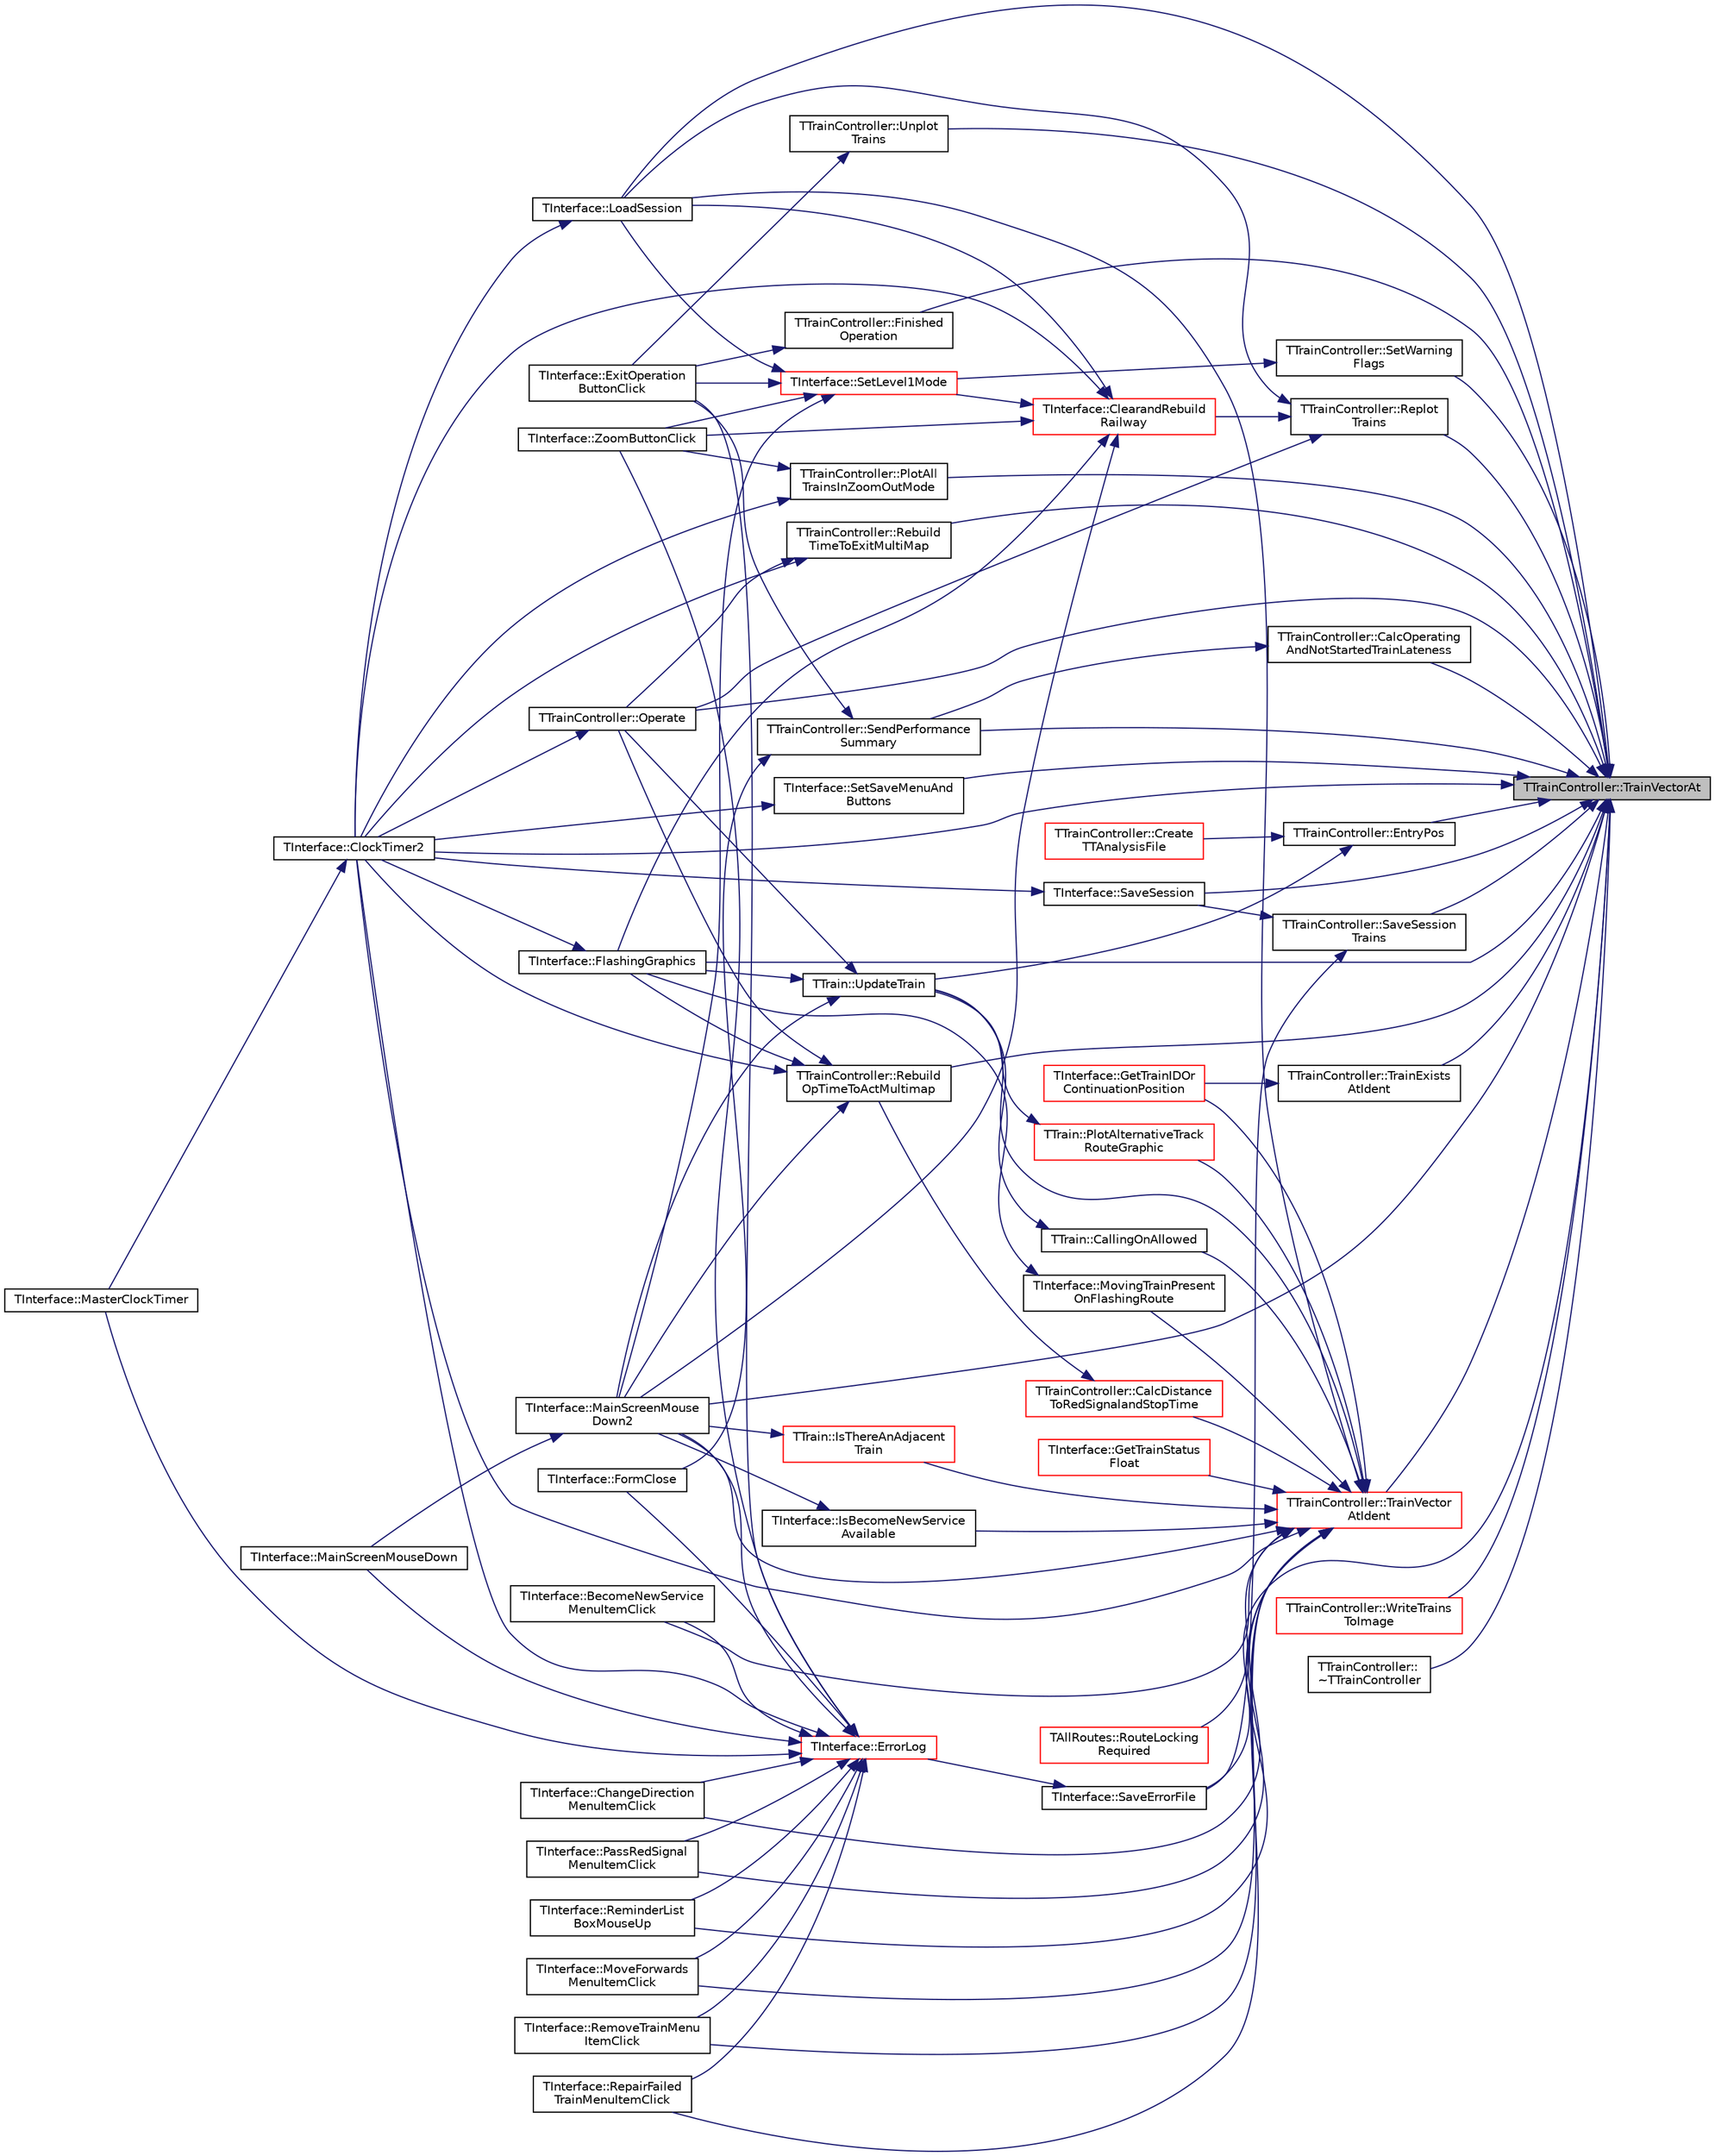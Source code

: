 digraph "TTrainController::TrainVectorAt"
{
 // INTERACTIVE_SVG=YES
 // LATEX_PDF_SIZE
  edge [fontname="Helvetica",fontsize="10",labelfontname="Helvetica",labelfontsize="10"];
  node [fontname="Helvetica",fontsize="10",shape=record];
  rankdir="RL";
  Node1 [label="TTrainController::TrainVectorAt",height=0.2,width=0.4,color="black", fillcolor="grey75", style="filled", fontcolor="black",tooltip="Return a reference to the train at position VecPos in the TrainVector, carries out range checking on ..."];
  Node1 -> Node2 [dir="back",color="midnightblue",fontsize="10",style="solid",fontname="Helvetica"];
  Node2 [label="TTrainController::CalcOperating\lAndNotStartedTrainLateness",height=0.2,width=0.4,color="black", fillcolor="white", style="filled",URL="$class_t_train_controller.html#aadffada34a23350d7773bc7735e423a1",tooltip="calculates additional lateness values for trains that haven't reached their destinations yet"];
  Node2 -> Node3 [dir="back",color="midnightblue",fontsize="10",style="solid",fontname="Helvetica"];
  Node3 [label="TTrainController::SendPerformance\lSummary",height=0.2,width=0.4,color="black", fillcolor="white", style="filled",URL="$class_t_train_controller.html#af6c6e1e1236559f07b29b069d4377690",tooltip="At the end of operation a summary of overall performance is sent to the performance file by this func..."];
  Node3 -> Node4 [dir="back",color="midnightblue",fontsize="10",style="solid",fontname="Helvetica"];
  Node4 [label="TInterface::ExitOperation\lButtonClick",height=0.2,width=0.4,color="black", fillcolor="white", style="filled",URL="$class_t_interface.html#a3e59d6f1f39ffe34a9d6e7bf930acbff",tooltip=" "];
  Node3 -> Node5 [dir="back",color="midnightblue",fontsize="10",style="solid",fontname="Helvetica"];
  Node5 [label="TInterface::FormClose",height=0.2,width=0.4,color="black", fillcolor="white", style="filled",URL="$class_t_interface.html#ad1418f26381a91c4333c3947585ed60e",tooltip=" "];
  Node1 -> Node6 [dir="back",color="midnightblue",fontsize="10",style="solid",fontname="Helvetica"];
  Node6 [label="TInterface::ClockTimer2",height=0.2,width=0.4,color="black", fillcolor="white", style="filled",URL="$class_t_interface.html#a6139ffb52492eb89e5487a8a3cd647b5",tooltip="The main loop, called every clock tick via MasterClockTimer."];
  Node6 -> Node7 [dir="back",color="midnightblue",fontsize="10",style="solid",fontname="Helvetica"];
  Node7 [label="TInterface::MasterClockTimer",height=0.2,width=0.4,color="black", fillcolor="white", style="filled",URL="$class_t_interface.html#ace30a12d923fc7fb489afabb0a09aa4f",tooltip=" "];
  Node1 -> Node8 [dir="back",color="midnightblue",fontsize="10",style="solid",fontname="Helvetica"];
  Node8 [label="TTrainController::EntryPos",height=0.2,width=0.4,color="black", fillcolor="white", style="filled",URL="$class_t_train_controller.html#aa60ab73bef848c5458cdf0217092aef8",tooltip="Return the track entry link (Link[]) array position for the given train on track element at track vec..."];
  Node8 -> Node9 [dir="back",color="midnightblue",fontsize="10",style="solid",fontname="Helvetica"];
  Node9 [label="TTrainController::Create\lTTAnalysisFile",height=0.2,width=0.4,color="red", fillcolor="white", style="filled",URL="$class_t_train_controller.html#a6a7975052fcea4a8f0f72214a4a0f298",tooltip="Generate a timetable analysis file in the 'Formatted Timetables' folder, return false if failed for a..."];
  Node8 -> Node11 [dir="back",color="midnightblue",fontsize="10",style="solid",fontname="Helvetica"];
  Node11 [label="TTrain::UpdateTrain",height=0.2,width=0.4,color="black", fillcolor="white", style="filled",URL="$class_t_train.html#a89ad640ecf8f5163c40727b4e28575fc",tooltip="Major function called at each clock tick for each train & handles all train movement & associated act..."];
  Node11 -> Node12 [dir="back",color="midnightblue",fontsize="10",style="solid",fontname="Helvetica"];
  Node12 [label="TInterface::FlashingGraphics",height=0.2,width=0.4,color="black", fillcolor="white", style="filled",URL="$class_t_interface.html#a7e6535742855a19cb3e35b1711a7ab59",tooltip="Deal with any warning graphics that need to flash (call on, signal stop, crash etc),..."];
  Node12 -> Node6 [dir="back",color="midnightblue",fontsize="10",style="solid",fontname="Helvetica"];
  Node11 -> Node13 [dir="back",color="midnightblue",fontsize="10",style="solid",fontname="Helvetica"];
  Node13 [label="TInterface::MainScreenMouse\lDown2",height=0.2,width=0.4,color="black", fillcolor="white", style="filled",URL="$class_t_interface.html#abf07d5edc1507de381825f17620748b2",tooltip="Called when mouse button clicked in zoom-in mode."];
  Node13 -> Node14 [dir="back",color="midnightblue",fontsize="10",style="solid",fontname="Helvetica"];
  Node14 [label="TInterface::MainScreenMouseDown",height=0.2,width=0.4,color="black", fillcolor="white", style="filled",URL="$class_t_interface.html#a7f37862fb9e01e1328d9fd3fd8c50094",tooltip=" "];
  Node11 -> Node15 [dir="back",color="midnightblue",fontsize="10",style="solid",fontname="Helvetica"];
  Node15 [label="TTrainController::Operate",height=0.2,width=0.4,color="black", fillcolor="white", style="filled",URL="$class_t_train_controller.html#a20a1576dea1d86ed78fc5e9f46343481",tooltip="called every clock tick to introduce new trains and update existing trains"];
  Node15 -> Node6 [dir="back",color="midnightblue",fontsize="10",style="solid",fontname="Helvetica"];
  Node1 -> Node16 [dir="back",color="midnightblue",fontsize="10",style="solid",fontname="Helvetica"];
  Node16 [label="TTrainController::Finished\lOperation",height=0.2,width=0.4,color="black", fillcolor="white", style="filled",URL="$class_t_train_controller.html#a07d3d10bf08d4e916b652d676c917335",tooltip="called when exiting operation mode to delete all trains and timetable data etc"];
  Node16 -> Node4 [dir="back",color="midnightblue",fontsize="10",style="solid",fontname="Helvetica"];
  Node1 -> Node12 [dir="back",color="midnightblue",fontsize="10",style="solid",fontname="Helvetica"];
  Node1 -> Node17 [dir="back",color="midnightblue",fontsize="10",style="solid",fontname="Helvetica"];
  Node17 [label="TInterface::LoadSession",height=0.2,width=0.4,color="black", fillcolor="white", style="filled",URL="$class_t_interface.html#a636b1b4bd29f2678a3290ed2d282f1c2",tooltip="Load a session file."];
  Node17 -> Node6 [dir="back",color="midnightblue",fontsize="10",style="solid",fontname="Helvetica"];
  Node1 -> Node13 [dir="back",color="midnightblue",fontsize="10",style="solid",fontname="Helvetica"];
  Node1 -> Node15 [dir="back",color="midnightblue",fontsize="10",style="solid",fontname="Helvetica"];
  Node1 -> Node18 [dir="back",color="midnightblue",fontsize="10",style="solid",fontname="Helvetica"];
  Node18 [label="TTrainController::PlotAll\lTrainsInZoomOutMode",height=0.2,width=0.4,color="black", fillcolor="white", style="filled",URL="$class_t_train_controller.html#a2f9cd71b60b45de8380f5fad7bbd5dd8",tooltip="Plots all trains on screen in zoomed-out mode, state of 'Flash' determines whether the flashing train..."];
  Node18 -> Node6 [dir="back",color="midnightblue",fontsize="10",style="solid",fontname="Helvetica"];
  Node18 -> Node19 [dir="back",color="midnightblue",fontsize="10",style="solid",fontname="Helvetica"];
  Node19 [label="TInterface::ZoomButtonClick",height=0.2,width=0.4,color="black", fillcolor="white", style="filled",URL="$class_t_interface.html#a08305797df7dfbdd16b3e8900c33e0bc",tooltip=" "];
  Node1 -> Node20 [dir="back",color="midnightblue",fontsize="10",style="solid",fontname="Helvetica"];
  Node20 [label="TTrainController::Rebuild\lOpTimeToActMultimap",height=0.2,width=0.4,color="black", fillcolor="white", style="filled",URL="$class_t_train_controller.html#a0e16b9cb91bb29f83bffc7ae3461200d",tooltip="new v2.2.0 for OperatorActionPanel (OperatorActionPanel changed for ActionsDueForm at v2...."];
  Node20 -> Node6 [dir="back",color="midnightblue",fontsize="10",style="solid",fontname="Helvetica"];
  Node20 -> Node12 [dir="back",color="midnightblue",fontsize="10",style="solid",fontname="Helvetica"];
  Node20 -> Node13 [dir="back",color="midnightblue",fontsize="10",style="solid",fontname="Helvetica"];
  Node20 -> Node15 [dir="back",color="midnightblue",fontsize="10",style="solid",fontname="Helvetica"];
  Node1 -> Node21 [dir="back",color="midnightblue",fontsize="10",style="solid",fontname="Helvetica"];
  Node21 [label="TTrainController::Rebuild\lTimeToExitMultiMap",height=0.2,width=0.4,color="black", fillcolor="white", style="filled",URL="$class_t_train_controller.html#adda46770e73214b896de94d98f9e2692",tooltip="new for multiplayer"];
  Node21 -> Node6 [dir="back",color="midnightblue",fontsize="10",style="solid",fontname="Helvetica"];
  Node21 -> Node15 [dir="back",color="midnightblue",fontsize="10",style="solid",fontname="Helvetica"];
  Node1 -> Node22 [dir="back",color="midnightblue",fontsize="10",style="solid",fontname="Helvetica"];
  Node22 [label="TTrainController::Replot\lTrains",height=0.2,width=0.4,color="black", fillcolor="white", style="filled",URL="$class_t_train_controller.html#a47676de8fc677dbcabf565569cb1435c",tooltip="plot all trains on the display"];
  Node22 -> Node23 [dir="back",color="midnightblue",fontsize="10",style="solid",fontname="Helvetica"];
  Node23 [label="TInterface::ClearandRebuild\lRailway",height=0.2,width=0.4,color="red", fillcolor="white", style="filled",URL="$class_t_interface.html#aaa05ac95703a25e1fb4863779854967c",tooltip="< Sets the information panel message for zoom-out or paused modes"];
  Node23 -> Node6 [dir="back",color="midnightblue",fontsize="10",style="solid",fontname="Helvetica"];
  Node23 -> Node12 [dir="back",color="midnightblue",fontsize="10",style="solid",fontname="Helvetica"];
  Node23 -> Node17 [dir="back",color="midnightblue",fontsize="10",style="solid",fontname="Helvetica"];
  Node23 -> Node13 [dir="back",color="midnightblue",fontsize="10",style="solid",fontname="Helvetica"];
  Node23 -> Node62 [dir="back",color="midnightblue",fontsize="10",style="solid",fontname="Helvetica"];
  Node62 [label="TInterface::SetLevel1Mode",height=0.2,width=0.4,color="red", fillcolor="white", style="filled",URL="$class_t_interface.html#acf77f2eeeac0775fde4f25ba46099e0b",tooltip="Sets the Level1 user mode, using the Level1Mode variable to determine the mode."];
  Node62 -> Node4 [dir="back",color="midnightblue",fontsize="10",style="solid",fontname="Helvetica"];
  Node62 -> Node17 [dir="back",color="midnightblue",fontsize="10",style="solid",fontname="Helvetica"];
  Node62 -> Node13 [dir="back",color="midnightblue",fontsize="10",style="solid",fontname="Helvetica"];
  Node62 -> Node19 [dir="back",color="midnightblue",fontsize="10",style="solid",fontname="Helvetica"];
  Node23 -> Node19 [dir="back",color="midnightblue",fontsize="10",style="solid",fontname="Helvetica"];
  Node22 -> Node17 [dir="back",color="midnightblue",fontsize="10",style="solid",fontname="Helvetica"];
  Node22 -> Node15 [dir="back",color="midnightblue",fontsize="10",style="solid",fontname="Helvetica"];
  Node1 -> Node136 [dir="back",color="midnightblue",fontsize="10",style="solid",fontname="Helvetica"];
  Node136 [label="TInterface::SaveErrorFile",height=0.2,width=0.4,color="black", fillcolor="white", style="filled",URL="$class_t_interface.html#a0109f801142d4fa3becae22e23b84163",tooltip="Save the error log after an error has been thrown - no need for a caller."];
  Node136 -> Node137 [dir="back",color="midnightblue",fontsize="10",style="solid",fontname="Helvetica"];
  Node137 [label="TInterface::ErrorLog",height=0.2,width=0.4,color="red", fillcolor="white", style="filled",URL="$class_t_interface.html#a4f3a25665e2266441217849f947a1adf",tooltip="The error logging routine, called when an error is detected."];
  Node137 -> Node140 [dir="back",color="midnightblue",fontsize="10",style="solid",fontname="Helvetica"];
  Node140 [label="TInterface::BecomeNewService\lMenuItemClick",height=0.2,width=0.4,color="black", fillcolor="white", style="filled",URL="$class_t_interface.html#a0e9af41ff305fe2813385fce38b73206",tooltip=" "];
  Node137 -> Node142 [dir="back",color="midnightblue",fontsize="10",style="solid",fontname="Helvetica"];
  Node142 [label="TInterface::ChangeDirection\lMenuItemClick",height=0.2,width=0.4,color="black", fillcolor="white", style="filled",URL="$class_t_interface.html#aaaf32c3c815553f7ba70698e0f0071bb",tooltip=" "];
  Node137 -> Node6 [dir="back",color="midnightblue",fontsize="10",style="solid",fontname="Helvetica"];
  Node137 -> Node4 [dir="back",color="midnightblue",fontsize="10",style="solid",fontname="Helvetica"];
  Node137 -> Node5 [dir="back",color="midnightblue",fontsize="10",style="solid",fontname="Helvetica"];
  Node137 -> Node14 [dir="back",color="midnightblue",fontsize="10",style="solid",fontname="Helvetica"];
  Node137 -> Node13 [dir="back",color="midnightblue",fontsize="10",style="solid",fontname="Helvetica"];
  Node137 -> Node7 [dir="back",color="midnightblue",fontsize="10",style="solid",fontname="Helvetica"];
  Node137 -> Node157 [dir="back",color="midnightblue",fontsize="10",style="solid",fontname="Helvetica"];
  Node157 [label="TInterface::MoveForwards\lMenuItemClick",height=0.2,width=0.4,color="black", fillcolor="white", style="filled",URL="$class_t_interface.html#a50478cade5cae721121f5902528987a7",tooltip=" "];
  Node137 -> Node174 [dir="back",color="midnightblue",fontsize="10",style="solid",fontname="Helvetica"];
  Node174 [label="TInterface::PassRedSignal\lMenuItemClick",height=0.2,width=0.4,color="black", fillcolor="white", style="filled",URL="$class_t_interface.html#ad7aaed58c91a9ad9598e17fa615024da",tooltip=" "];
  Node137 -> Node179 [dir="back",color="midnightblue",fontsize="10",style="solid",fontname="Helvetica"];
  Node179 [label="TInterface::ReminderList\lBoxMouseUp",height=0.2,width=0.4,color="black", fillcolor="white", style="filled",URL="$class_t_interface.html#af51cb634bd52e389e6ee86f9727cb2ea",tooltip=" "];
  Node137 -> Node180 [dir="back",color="midnightblue",fontsize="10",style="solid",fontname="Helvetica"];
  Node180 [label="TInterface::RemoveTrainMenu\lItemClick",height=0.2,width=0.4,color="black", fillcolor="white", style="filled",URL="$class_t_interface.html#a921ff57bd9af8acdd79a7c99d4839218",tooltip=" "];
  Node137 -> Node181 [dir="back",color="midnightblue",fontsize="10",style="solid",fontname="Helvetica"];
  Node181 [label="TInterface::RepairFailed\lTrainMenuItemClick",height=0.2,width=0.4,color="black", fillcolor="white", style="filled",URL="$class_t_interface.html#ad3ddf42d51934815002002a770df766a",tooltip=" "];
  Node137 -> Node19 [dir="back",color="midnightblue",fontsize="10",style="solid",fontname="Helvetica"];
  Node1 -> Node225 [dir="back",color="midnightblue",fontsize="10",style="solid",fontname="Helvetica"];
  Node225 [label="TInterface::SaveSession",height=0.2,width=0.4,color="black", fillcolor="white", style="filled",URL="$class_t_interface.html#a3362cfff4fa746fdb4871fe9d6c5ba25",tooltip="Save a session file - see LoadSession for details of additions to the session file."];
  Node225 -> Node6 [dir="back",color="midnightblue",fontsize="10",style="solid",fontname="Helvetica"];
  Node1 -> Node226 [dir="back",color="midnightblue",fontsize="10",style="solid",fontname="Helvetica"];
  Node226 [label="TTrainController::SaveSession\lTrains",height=0.2,width=0.4,color="black", fillcolor="white", style="filled",URL="$class_t_train_controller.html#afa594bfc6b628d21d02a31c3a13c3a0a",tooltip="save trains to a session file"];
  Node226 -> Node136 [dir="back",color="midnightblue",fontsize="10",style="solid",fontname="Helvetica"];
  Node226 -> Node225 [dir="back",color="midnightblue",fontsize="10",style="solid",fontname="Helvetica"];
  Node1 -> Node3 [dir="back",color="midnightblue",fontsize="10",style="solid",fontname="Helvetica"];
  Node1 -> Node227 [dir="back",color="midnightblue",fontsize="10",style="solid",fontname="Helvetica"];
  Node227 [label="TInterface::SetSaveMenuAnd\lButtons",height=0.2,width=0.4,color="black", fillcolor="white", style="filled",URL="$class_t_interface.html#afeb3a4236e5cfa7e93d7d5167304f937",tooltip="Called during the ClockTimer2 function to set screen boundaries, buttons & menu items."];
  Node227 -> Node6 [dir="back",color="midnightblue",fontsize="10",style="solid",fontname="Helvetica"];
  Node1 -> Node228 [dir="back",color="midnightblue",fontsize="10",style="solid",fontname="Helvetica"];
  Node228 [label="TTrainController::SetWarning\lFlags",height=0.2,width=0.4,color="black", fillcolor="white", style="filled",URL="$class_t_train_controller.html#a29c49509e56368954ca3334a37648a7a",tooltip="This sets all the warning flags (CrashWarning, DerailWarning etc) to their required states after a se..."];
  Node228 -> Node62 [dir="back",color="midnightblue",fontsize="10",style="solid",fontname="Helvetica"];
  Node1 -> Node229 [dir="back",color="midnightblue",fontsize="10",style="solid",fontname="Helvetica"];
  Node229 [label="TTrainController::TrainExists\lAtIdent",height=0.2,width=0.4,color="black", fillcolor="white", style="filled",URL="$class_t_train_controller.html#ab98eb9e3dd43fb5028c6cda88ae929f2",tooltip="new at v2.4.0 return true if find the train (added at v2.4.0 as can select a removed train in Actions..."];
  Node229 -> Node230 [dir="back",color="midnightblue",fontsize="10",style="solid",fontname="Helvetica"];
  Node230 [label="TInterface::GetTrainIDOr\lContinuationPosition",height=0.2,width=0.4,color="red", fillcolor="white", style="filled",URL="$class_t_interface.html#a67d3c81296085e3b657e7d05dca94e23",tooltip="Used in actions due panel to identify the train or continuation, added at v2.6.2 so can use for actio..."];
  Node1 -> Node232 [dir="back",color="midnightblue",fontsize="10",style="solid",fontname="Helvetica"];
  Node232 [label="TTrainController::TrainVector\lAtIdent",height=0.2,width=0.4,color="red", fillcolor="white", style="filled",URL="$class_t_train_controller.html#a4d5de42d6e9e92191241963599581210",tooltip="Return a reference to the train with ID TrainID, carries out validity checking on TrainID."];
  Node232 -> Node140 [dir="back",color="midnightblue",fontsize="10",style="solid",fontname="Helvetica"];
  Node232 -> Node233 [dir="back",color="midnightblue",fontsize="10",style="solid",fontname="Helvetica"];
  Node233 [label="TTrainController::CalcDistance\lToRedSignalandStopTime",height=0.2,width=0.4,color="red", fillcolor="white", style="filled",URL="$class_t_train_controller.html#a9fa0023214c894b378c929311da6c185",tooltip="new v2.2.0 (DistanceToExit added for multiplayer), calcs distances to red signal & exit,..."];
  Node233 -> Node20 [dir="back",color="midnightblue",fontsize="10",style="solid",fontname="Helvetica"];
  Node232 -> Node235 [dir="back",color="midnightblue",fontsize="10",style="solid",fontname="Helvetica"];
  Node235 [label="TTrain::CallingOnAllowed",height=0.2,width=0.4,color="black", fillcolor="white", style="filled",URL="$class_t_train.html#a4524b72ef62ef2c1375f58fac05929ee",tooltip="True if the train can be called on at its current position - see detail in .cpp file."];
  Node235 -> Node11 [dir="back",color="midnightblue",fontsize="10",style="solid",fontname="Helvetica"];
  Node232 -> Node142 [dir="back",color="midnightblue",fontsize="10",style="solid",fontname="Helvetica"];
  Node232 -> Node6 [dir="back",color="midnightblue",fontsize="10",style="solid",fontname="Helvetica"];
  Node232 -> Node230 [dir="back",color="midnightblue",fontsize="10",style="solid",fontname="Helvetica"];
  Node232 -> Node236 [dir="back",color="midnightblue",fontsize="10",style="solid",fontname="Helvetica"];
  Node236 [label="TInterface::GetTrainStatus\lFloat",height=0.2,width=0.4,color="red", fillcolor="white", style="filled",URL="$class_t_interface.html#a51b94ffa3dc90fe4e3bec2f1ae28074e",tooltip="used for floating window to display train status"];
  Node232 -> Node237 [dir="back",color="midnightblue",fontsize="10",style="solid",fontname="Helvetica"];
  Node237 [label="TInterface::IsBecomeNewService\lAvailable",height=0.2,width=0.4,color="black", fillcolor="white", style="filled",URL="$class_t_interface.html#a36604fa81623b72c7faeb412950ec95e",tooltip="Check to see if a BecomeNewService popup otion is available - i.e stopped at location,..."];
  Node237 -> Node13 [dir="back",color="midnightblue",fontsize="10",style="solid",fontname="Helvetica"];
  Node232 -> Node238 [dir="back",color="midnightblue",fontsize="10",style="solid",fontname="Helvetica"];
  Node238 [label="TTrain::IsThereAnAdjacent\lTrain",height=0.2,width=0.4,color="red", fillcolor="white", style="filled",URL="$class_t_train.html#aa76cf279cc5cc86bccf44eae2a03df26",tooltip=" "];
  Node238 -> Node13 [dir="back",color="midnightblue",fontsize="10",style="solid",fontname="Helvetica"];
  Node232 -> Node17 [dir="back",color="midnightblue",fontsize="10",style="solid",fontname="Helvetica"];
  Node232 -> Node13 [dir="back",color="midnightblue",fontsize="10",style="solid",fontname="Helvetica"];
  Node232 -> Node157 [dir="back",color="midnightblue",fontsize="10",style="solid",fontname="Helvetica"];
  Node232 -> Node239 [dir="back",color="midnightblue",fontsize="10",style="solid",fontname="Helvetica"];
  Node239 [label="TInterface::MovingTrainPresent\lOnFlashingRoute",height=0.2,width=0.4,color="black", fillcolor="white", style="filled",URL="$class_t_interface.html#a1cd9f01bcbcc37fb31712b7007d04dac",tooltip="Examines a flashing route (i.e. one being set) and returns true if a moving train is detected on it a..."];
  Node239 -> Node12 [dir="back",color="midnightblue",fontsize="10",style="solid",fontname="Helvetica"];
  Node232 -> Node174 [dir="back",color="midnightblue",fontsize="10",style="solid",fontname="Helvetica"];
  Node232 -> Node240 [dir="back",color="midnightblue",fontsize="10",style="solid",fontname="Helvetica"];
  Node240 [label="TTrain::PlotAlternativeTrack\lRouteGraphic",height=0.2,width=0.4,color="red", fillcolor="white", style="filled",URL="$class_t_train.html#aa21e18b3085773ca8351c446911611c1",tooltip="When a train moves off a bridge the other track may contain a route or have a train on it that has be..."];
  Node240 -> Node11 [dir="back",color="midnightblue",fontsize="10",style="solid",fontname="Helvetica"];
  Node232 -> Node179 [dir="back",color="midnightblue",fontsize="10",style="solid",fontname="Helvetica"];
  Node232 -> Node180 [dir="back",color="midnightblue",fontsize="10",style="solid",fontname="Helvetica"];
  Node232 -> Node181 [dir="back",color="midnightblue",fontsize="10",style="solid",fontname="Helvetica"];
  Node232 -> Node251 [dir="back",color="midnightblue",fontsize="10",style="solid",fontname="Helvetica"];
  Node251 [label="TAllRoutes::RouteLocking\lRequired",height=0.2,width=0.4,color="red", fillcolor="white", style="filled",URL="$class_t_all_routes.html#a38ede0231e26c62498999d1873d547a2",tooltip="Route locking is required (returns true) if a moving train is within 3 signals back from the RouteTru..."];
  Node232 -> Node11 [dir="back",color="midnightblue",fontsize="10",style="solid",fontname="Helvetica"];
  Node1 -> Node250 [dir="back",color="midnightblue",fontsize="10",style="solid",fontname="Helvetica"];
  Node250 [label="TTrainController::Unplot\lTrains",height=0.2,width=0.4,color="black", fillcolor="white", style="filled",URL="$class_t_train_controller.html#a7e2abfcc38e51933883d959c4155aca0",tooltip="unplot all trains from screen"];
  Node250 -> Node4 [dir="back",color="midnightblue",fontsize="10",style="solid",fontname="Helvetica"];
  Node1 -> Node265 [dir="back",color="midnightblue",fontsize="10",style="solid",fontname="Helvetica"];
  Node265 [label="TTrainController::WriteTrains\lToImage",height=0.2,width=0.4,color="red", fillcolor="white", style="filled",URL="$class_t_train_controller.html#aa5e441a9ec80e5076b2c05c2bb6f3fd3",tooltip="Called by TInterface::SaveOperatingImage1Click) to write all trains to the image file."];
  Node1 -> Node267 [dir="back",color="midnightblue",fontsize="10",style="solid",fontname="Helvetica"];
  Node267 [label="TTrainController::\l~TTrainController",height=0.2,width=0.4,color="black", fillcolor="white", style="filled",URL="$class_t_train_controller.html#ad6cbfb50d0fddf2c6b43a1604da3b746",tooltip="Destructor."];
}
